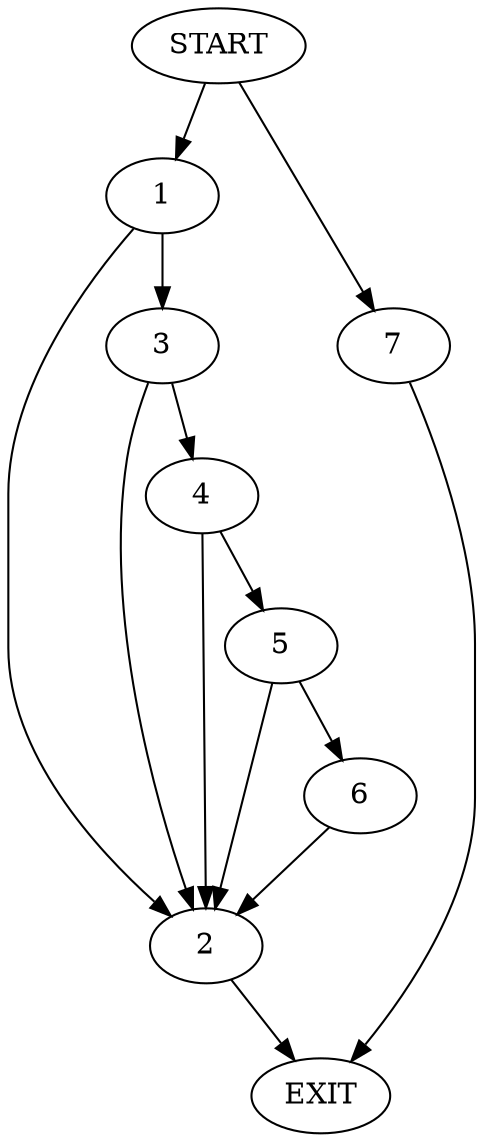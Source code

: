 digraph {
0 [label="START"]
8 [label="EXIT"]
0 -> 1
1 -> 2
1 -> 3
3 -> 4
3 -> 2
2 -> 8
4 -> 5
4 -> 2
5 -> 2
5 -> 6
6 -> 2
0 -> 7
7 -> 8
}
